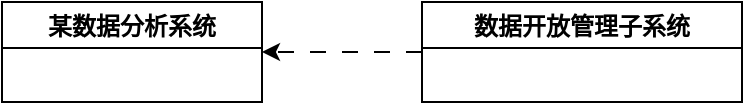<mxfile version="24.0.4" type="github">
  <diagram name="第 1 页" id="om_xFL3FP0TUHQnUX7Rq">
    <mxGraphModel dx="1562" dy="845" grid="1" gridSize="10" guides="1" tooltips="1" connect="1" arrows="1" fold="1" page="1" pageScale="1" pageWidth="827" pageHeight="1169" math="0" shadow="0">
      <root>
        <mxCell id="0" />
        <mxCell id="1" parent="0" />
        <mxCell id="UGk2gtRBXGAaHG7fekyU-1" value="某数据分析系统" style="swimlane;" vertex="1" parent="1">
          <mxGeometry x="180" y="330" width="130" height="50" as="geometry" />
        </mxCell>
        <mxCell id="UGk2gtRBXGAaHG7fekyU-5" style="edgeStyle=orthogonalEdgeStyle;rounded=0;orthogonalLoop=1;jettySize=auto;html=1;entryX=1;entryY=0.5;entryDx=0;entryDy=0;dashed=1;dashPattern=8 8;" edge="1" parent="1" source="UGk2gtRBXGAaHG7fekyU-3" target="UGk2gtRBXGAaHG7fekyU-1">
          <mxGeometry relative="1" as="geometry" />
        </mxCell>
        <mxCell id="UGk2gtRBXGAaHG7fekyU-3" value="数据开放管理子系统" style="swimlane;" vertex="1" parent="1">
          <mxGeometry x="390" y="330" width="160" height="50" as="geometry" />
        </mxCell>
      </root>
    </mxGraphModel>
  </diagram>
</mxfile>
